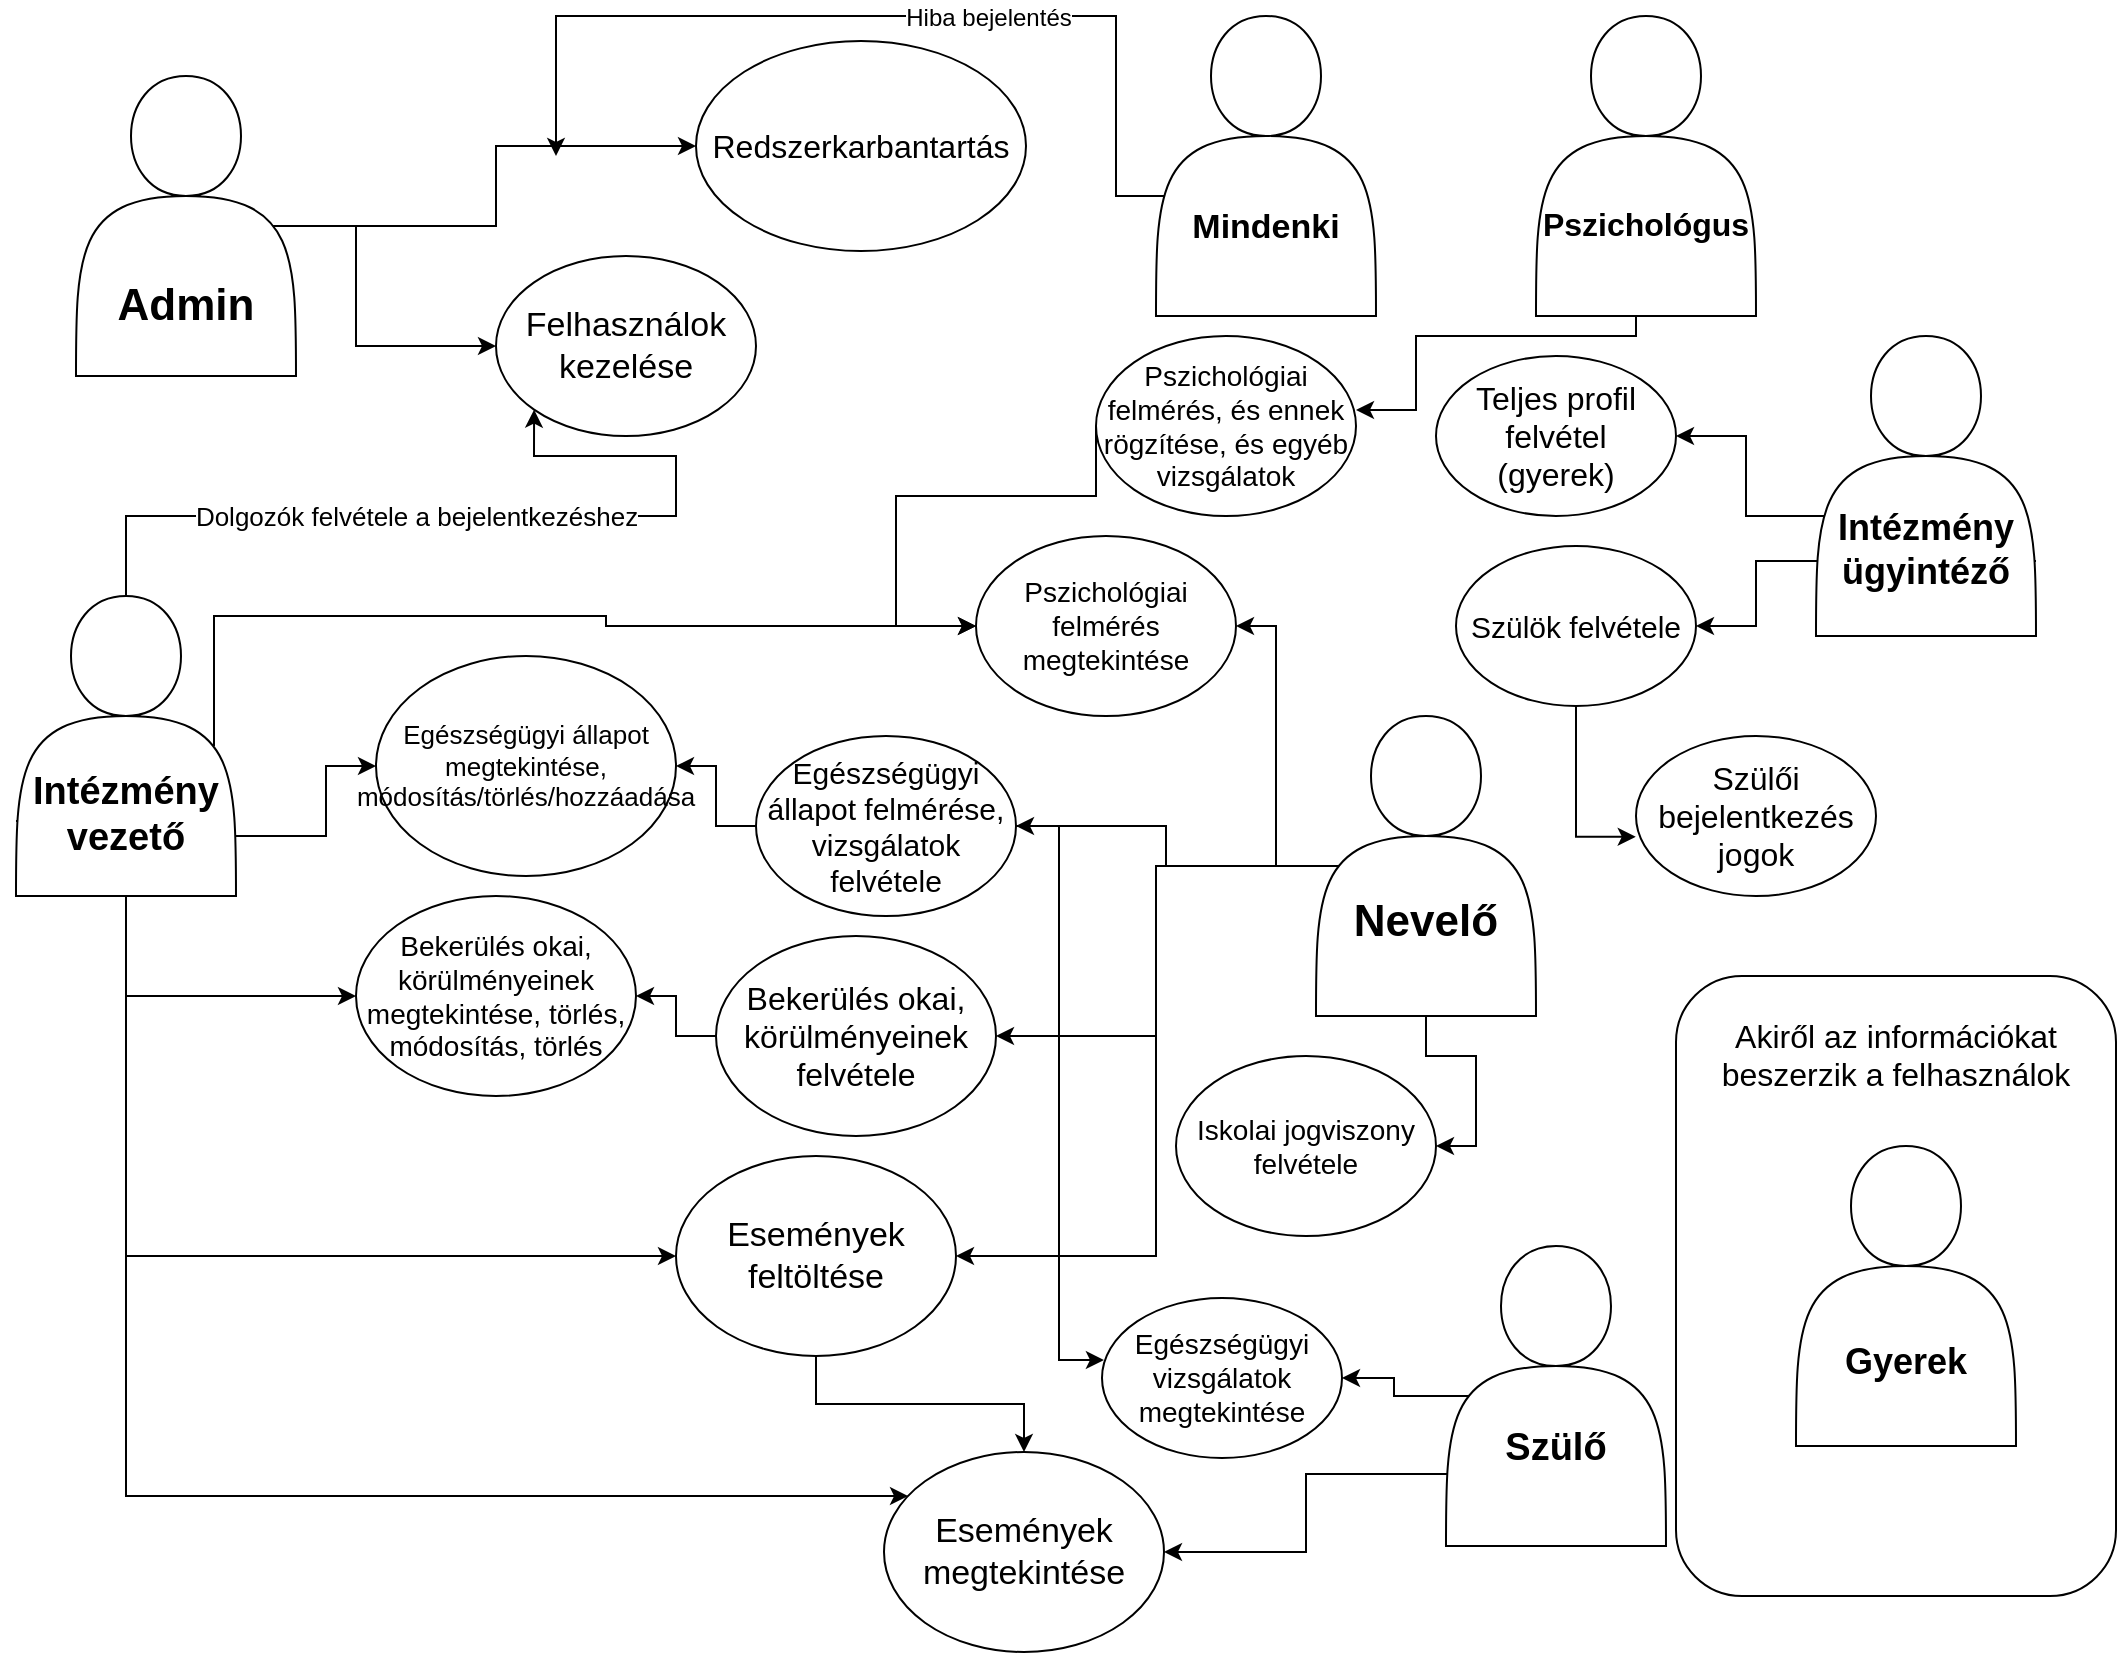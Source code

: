 <mxfile version="12.9.9" type="device"><diagram name="Page-1" id="9f46799a-70d6-7492-0946-bef42562c5a5"><mxGraphModel dx="1038" dy="575" grid="0" gridSize="10" guides="1" tooltips="1" connect="1" arrows="1" fold="1" page="1" pageScale="1" pageWidth="1100" pageHeight="850" background="#ffffff" math="0" shadow="0"><root><mxCell id="0"/><mxCell id="1" parent="0"/><mxCell id="rruDYz0mUYvQkWBW6Gez-19" style="edgeStyle=orthogonalEdgeStyle;rounded=0;orthogonalLoop=1;jettySize=auto;html=1;entryX=0;entryY=0.5;entryDx=0;entryDy=0;exitX=0.5;exitY=0.6;exitDx=0;exitDy=0;exitPerimeter=0;" parent="1" source="rruDYz0mUYvQkWBW6Gez-1" target="rruDYz0mUYvQkWBW6Gez-4" edge="1"><mxGeometry relative="1" as="geometry"><Array as="points"><mxPoint x="115" y="125"/><mxPoint x="200" y="125"/><mxPoint x="200" y="185"/></Array></mxGeometry></mxCell><mxCell id="rruDYz0mUYvQkWBW6Gez-29" style="edgeStyle=orthogonalEdgeStyle;rounded=0;orthogonalLoop=1;jettySize=auto;html=1;" parent="1" source="rruDYz0mUYvQkWBW6Gez-1" target="rruDYz0mUYvQkWBW6Gez-28" edge="1"><mxGeometry relative="1" as="geometry"/></mxCell><mxCell id="rruDYz0mUYvQkWBW6Gez-1" value="&lt;div style=&quot;font-size: 22px&quot;&gt;&lt;b&gt;&lt;font style=&quot;font-size: 22px&quot;&gt;&lt;br&gt;&lt;/font&gt;&lt;/b&gt;&lt;/div&gt;&lt;div style=&quot;font-size: 22px&quot;&gt;&lt;b&gt;&lt;font style=&quot;font-size: 22px&quot;&gt;&lt;br&gt;&lt;/font&gt;&lt;/b&gt;&lt;/div&gt;&lt;div style=&quot;font-size: 22px&quot;&gt;&lt;b&gt;&lt;font style=&quot;font-size: 22px&quot;&gt;&lt;br&gt;&lt;/font&gt;&lt;/b&gt;&lt;/div&gt;&lt;div style=&quot;font-size: 22px&quot;&gt;&lt;b&gt;&lt;font style=&quot;font-size: 22px&quot;&gt;Admin&lt;/font&gt;&lt;/b&gt;&lt;/div&gt;" style="shape=actor;whiteSpace=wrap;html=1;" parent="1" vertex="1"><mxGeometry x="60" y="50" width="110" height="150" as="geometry"/></mxCell><mxCell id="rruDYz0mUYvQkWBW6Gez-4" value="&lt;font style=&quot;font-size: 17px&quot;&gt;Felhasználok kezelése&lt;br&gt;&lt;/font&gt;" style="ellipse;whiteSpace=wrap;html=1;" parent="1" vertex="1"><mxGeometry x="270" y="140" width="130" height="90" as="geometry"/></mxCell><mxCell id="rruDYz0mUYvQkWBW6Gez-18" style="edgeStyle=orthogonalEdgeStyle;rounded=0;orthogonalLoop=1;jettySize=auto;html=1;exitX=0.5;exitY=0;exitDx=0;exitDy=0;entryX=0;entryY=1;entryDx=0;entryDy=0;" parent="1" source="rruDYz0mUYvQkWBW6Gez-7" target="rruDYz0mUYvQkWBW6Gez-4" edge="1"><mxGeometry relative="1" as="geometry"><Array as="points"><mxPoint x="85" y="270"/><mxPoint x="360" y="270"/><mxPoint x="360" y="240"/><mxPoint x="289" y="240"/></Array></mxGeometry></mxCell><mxCell id="cDDiEZMQ-LVynPrNzivx-14" value="&lt;div&gt;Dolgozók felvétele a bejelentkezéshez&lt;/div&gt;" style="text;html=1;align=center;verticalAlign=middle;resizable=0;points=[];labelBackgroundColor=#ffffff;fontSize=13;" parent="rruDYz0mUYvQkWBW6Gez-18" vertex="1" connectable="0"><mxGeometry x="-0.092" relative="1" as="geometry"><mxPoint x="-15" as="offset"/></mxGeometry></mxCell><mxCell id="Gj9OQsA0t9_mUZ2QWA8k-12" style="edgeStyle=orthogonalEdgeStyle;rounded=0;orthogonalLoop=1;jettySize=auto;html=1;entryX=0;entryY=0.5;entryDx=0;entryDy=0;exitX=0;exitY=0.75;exitDx=0;exitDy=0;" parent="1" source="rruDYz0mUYvQkWBW6Gez-7" target="Gj9OQsA0t9_mUZ2QWA8k-8" edge="1"><mxGeometry relative="1" as="geometry"><Array as="points"><mxPoint x="50" y="423"/><mxPoint x="50" y="430"/><mxPoint x="185" y="430"/><mxPoint x="185" y="395"/></Array></mxGeometry></mxCell><mxCell id="Gj9OQsA0t9_mUZ2QWA8k-13" style="edgeStyle=orthogonalEdgeStyle;rounded=0;orthogonalLoop=1;jettySize=auto;html=1;exitX=0.5;exitY=1;exitDx=0;exitDy=0;" parent="1" source="rruDYz0mUYvQkWBW6Gez-7" target="Gj9OQsA0t9_mUZ2QWA8k-9" edge="1"><mxGeometry relative="1" as="geometry"/></mxCell><mxCell id="Gj9OQsA0t9_mUZ2QWA8k-14" style="edgeStyle=orthogonalEdgeStyle;rounded=0;orthogonalLoop=1;jettySize=auto;html=1;entryX=0;entryY=0.5;entryDx=0;entryDy=0;" parent="1" source="rruDYz0mUYvQkWBW6Gez-7" target="rruDYz0mUYvQkWBW6Gez-13" edge="1"><mxGeometry relative="1" as="geometry"><mxPoint x="110" y="810" as="targetPoint"/><Array as="points"><mxPoint x="85" y="640"/></Array></mxGeometry></mxCell><mxCell id="Gj9OQsA0t9_mUZ2QWA8k-15" style="edgeStyle=orthogonalEdgeStyle;rounded=0;orthogonalLoop=1;jettySize=auto;html=1;" parent="1" source="rruDYz0mUYvQkWBW6Gez-7" target="rruDYz0mUYvQkWBW6Gez-15" edge="1"><mxGeometry relative="1" as="geometry"><mxPoint x="130" y="774" as="targetPoint"/><Array as="points"><mxPoint x="85" y="760"/></Array></mxGeometry></mxCell><mxCell id="cDDiEZMQ-LVynPrNzivx-1" style="edgeStyle=orthogonalEdgeStyle;rounded=0;orthogonalLoop=1;jettySize=auto;html=1;entryX=0;entryY=0.5;entryDx=0;entryDy=0;exitX=0.9;exitY=0.5;exitDx=0;exitDy=0;exitPerimeter=0;" parent="1" source="rruDYz0mUYvQkWBW6Gez-7" target="Gj9OQsA0t9_mUZ2QWA8k-4" edge="1"><mxGeometry relative="1" as="geometry"><Array as="points"><mxPoint x="129" y="320"/><mxPoint x="325" y="320"/><mxPoint x="325" y="325"/></Array></mxGeometry></mxCell><mxCell id="rruDYz0mUYvQkWBW6Gez-7" value="&lt;div style=&quot;font-size: 19px&quot;&gt;&lt;b&gt;&lt;font style=&quot;font-size: 19px&quot;&gt;&lt;br&gt;&lt;/font&gt;&lt;/b&gt;&lt;/div&gt;&lt;div style=&quot;font-size: 19px&quot;&gt;&lt;b&gt;&lt;font style=&quot;font-size: 19px&quot;&gt;&lt;br&gt;&lt;/font&gt;&lt;/b&gt;&lt;/div&gt;&lt;div style=&quot;font-size: 19px&quot;&gt;&lt;b&gt;&lt;font style=&quot;font-size: 19px&quot;&gt;&lt;br&gt;&lt;/font&gt;&lt;/b&gt;&lt;/div&gt;&lt;div style=&quot;font-size: 19px&quot;&gt;&lt;b&gt;&lt;font style=&quot;font-size: 19px&quot;&gt;Intézmény vezető&lt;/font&gt;&lt;/b&gt;&lt;/div&gt;" style="shape=actor;whiteSpace=wrap;html=1;" parent="1" vertex="1"><mxGeometry x="30" y="310" width="110" height="150" as="geometry"/></mxCell><mxCell id="rruDYz0mUYvQkWBW6Gez-21" style="edgeStyle=orthogonalEdgeStyle;rounded=0;orthogonalLoop=1;jettySize=auto;html=1;entryX=1;entryY=0.411;entryDx=0;entryDy=0;exitX=0.5;exitY=0.533;exitDx=0;exitDy=0;exitPerimeter=0;entryPerimeter=0;" parent="1" source="rruDYz0mUYvQkWBW6Gez-8" target="rruDYz0mUYvQkWBW6Gez-9" edge="1"><mxGeometry relative="1" as="geometry"><Array as="points"><mxPoint x="840" y="100"/><mxPoint x="840" y="180"/><mxPoint x="730" y="180"/><mxPoint x="730" y="217"/></Array></mxGeometry></mxCell><mxCell id="rruDYz0mUYvQkWBW6Gez-8" value="&lt;div style=&quot;font-size: 16px&quot;&gt;&lt;b&gt;&lt;font style=&quot;font-size: 16px&quot;&gt;&lt;span&gt;&lt;br&gt;&lt;/span&gt;&lt;/font&gt;&lt;/b&gt;&lt;/div&gt;&lt;div style=&quot;font-size: 16px&quot;&gt;&lt;b&gt;&lt;font style=&quot;font-size: 16px&quot;&gt;&lt;span&gt;&lt;br&gt;&lt;/span&gt;&lt;/font&gt;&lt;/b&gt;&lt;/div&gt;&lt;div style=&quot;font-size: 16px&quot;&gt;&lt;b&gt;&lt;font style=&quot;font-size: 16px&quot;&gt;&lt;span&gt;&lt;br&gt;&lt;/span&gt;&lt;/font&gt;&lt;/b&gt;&lt;/div&gt;&lt;div style=&quot;font-size: 16px&quot;&gt;&lt;b&gt;&lt;font style=&quot;font-size: 16px&quot;&gt;&lt;span&gt;Pszichológus&lt;/span&gt;&lt;/font&gt;&lt;/b&gt;&lt;/div&gt;" style="shape=actor;whiteSpace=wrap;html=1;" parent="1" vertex="1"><mxGeometry x="790" y="20" width="110" height="150" as="geometry"/></mxCell><mxCell id="Gj9OQsA0t9_mUZ2QWA8k-5" style="edgeStyle=orthogonalEdgeStyle;rounded=0;orthogonalLoop=1;jettySize=auto;html=1;entryX=0;entryY=0.5;entryDx=0;entryDy=0;exitX=0;exitY=0.5;exitDx=0;exitDy=0;" parent="1" source="rruDYz0mUYvQkWBW6Gez-9" target="Gj9OQsA0t9_mUZ2QWA8k-4" edge="1"><mxGeometry relative="1" as="geometry"><Array as="points"><mxPoint x="570" y="260"/><mxPoint x="470" y="260"/><mxPoint x="470" y="325"/></Array></mxGeometry></mxCell><mxCell id="rruDYz0mUYvQkWBW6Gez-9" value="&lt;font style=&quot;font-size: 14px&quot;&gt;&lt;span&gt;Pszichológiai felmérés, és ennek rögzítése, és egyéb vizsgálatok&lt;br&gt;&lt;/span&gt;&lt;/font&gt;" style="ellipse;whiteSpace=wrap;html=1;" parent="1" vertex="1"><mxGeometry x="570" y="180" width="130" height="90" as="geometry"/></mxCell><mxCell id="cDDiEZMQ-LVynPrNzivx-7" style="edgeStyle=orthogonalEdgeStyle;rounded=0;orthogonalLoop=1;jettySize=auto;html=1;fontSize=16;exitX=0.9;exitY=0.5;exitDx=0;exitDy=0;exitPerimeter=0;" parent="1" source="rruDYz0mUYvQkWBW6Gez-10" target="rruDYz0mUYvQkWBW6Gez-11" edge="1"><mxGeometry relative="1" as="geometry"/></mxCell><mxCell id="cDDiEZMQ-LVynPrNzivx-8" style="edgeStyle=orthogonalEdgeStyle;rounded=0;orthogonalLoop=1;jettySize=auto;html=1;fontSize=16;" parent="1" source="rruDYz0mUYvQkWBW6Gez-10" target="Gj9OQsA0t9_mUZ2QWA8k-4" edge="1"><mxGeometry relative="1" as="geometry"/></mxCell><mxCell id="cDDiEZMQ-LVynPrNzivx-9" style="edgeStyle=orthogonalEdgeStyle;rounded=0;orthogonalLoop=1;jettySize=auto;html=1;fontSize=16;" parent="1" source="rruDYz0mUYvQkWBW6Gez-10" target="rruDYz0mUYvQkWBW6Gez-12" edge="1"><mxGeometry relative="1" as="geometry"/></mxCell><mxCell id="cDDiEZMQ-LVynPrNzivx-10" style="edgeStyle=orthogonalEdgeStyle;rounded=0;orthogonalLoop=1;jettySize=auto;html=1;entryX=1;entryY=0.5;entryDx=0;entryDy=0;fontSize=16;" parent="1" source="rruDYz0mUYvQkWBW6Gez-10" target="rruDYz0mUYvQkWBW6Gez-13" edge="1"><mxGeometry relative="1" as="geometry"><Array as="points"><mxPoint x="600" y="445"/><mxPoint x="600" y="640"/></Array></mxGeometry></mxCell><mxCell id="cDDiEZMQ-LVynPrNzivx-13" style="edgeStyle=orthogonalEdgeStyle;rounded=0;orthogonalLoop=1;jettySize=auto;html=1;entryX=1;entryY=0.5;entryDx=0;entryDy=0;fontSize=16;" parent="1" source="rruDYz0mUYvQkWBW6Gez-10" target="cDDiEZMQ-LVynPrNzivx-12" edge="1"><mxGeometry relative="1" as="geometry"/></mxCell><mxCell id="rruDYz0mUYvQkWBW6Gez-10" value="&lt;b&gt;&lt;br&gt;&lt;/b&gt;&lt;div&gt;&lt;b&gt;&lt;br&gt;&lt;/b&gt;&lt;/div&gt;&lt;div&gt;&lt;b&gt;&lt;font style=&quot;font-size: 22px&quot;&gt;&lt;br&gt;&lt;/font&gt;&lt;/b&gt;&lt;/div&gt;&lt;div&gt;&lt;b&gt;&lt;font style=&quot;font-size: 22px&quot;&gt;Nevelő&lt;/font&gt;&lt;/b&gt;&lt;/div&gt;" style="shape=actor;whiteSpace=wrap;html=1;" parent="1" vertex="1"><mxGeometry x="680" y="370" width="110" height="150" as="geometry"/></mxCell><mxCell id="Gj9OQsA0t9_mUZ2QWA8k-10" style="edgeStyle=orthogonalEdgeStyle;rounded=0;orthogonalLoop=1;jettySize=auto;html=1;entryX=1;entryY=0.5;entryDx=0;entryDy=0;" parent="1" source="rruDYz0mUYvQkWBW6Gez-11" target="Gj9OQsA0t9_mUZ2QWA8k-8" edge="1"><mxGeometry relative="1" as="geometry"/></mxCell><mxCell id="mOFuee-bH7GX1VLWduQn-6" style="edgeStyle=orthogonalEdgeStyle;rounded=0;orthogonalLoop=1;jettySize=auto;html=1;entryX=0.008;entryY=0.388;entryDx=0;entryDy=0;entryPerimeter=0;fontSize=14;" edge="1" parent="1" source="rruDYz0mUYvQkWBW6Gez-11" target="mOFuee-bH7GX1VLWduQn-1"><mxGeometry relative="1" as="geometry"/></mxCell><mxCell id="rruDYz0mUYvQkWBW6Gez-11" value="&lt;font style=&quot;font-size: 15px&quot;&gt;Egészségügyi állapot felmérése, vizsgálatok felvétele&lt;br&gt;&lt;/font&gt;" style="ellipse;whiteSpace=wrap;html=1;" parent="1" vertex="1"><mxGeometry x="400" y="380" width="130" height="90" as="geometry"/></mxCell><mxCell id="Gj9OQsA0t9_mUZ2QWA8k-11" style="edgeStyle=orthogonalEdgeStyle;rounded=0;orthogonalLoop=1;jettySize=auto;html=1;" parent="1" source="rruDYz0mUYvQkWBW6Gez-12" target="Gj9OQsA0t9_mUZ2QWA8k-9" edge="1"><mxGeometry relative="1" as="geometry"/></mxCell><mxCell id="rruDYz0mUYvQkWBW6Gez-12" value="&lt;font style=&quot;font-size: 16px&quot;&gt;Bekerülés okai, körülményeinek felvétele&lt;/font&gt;" style="ellipse;whiteSpace=wrap;html=1;" parent="1" vertex="1"><mxGeometry x="380" y="480" width="140" height="100" as="geometry"/></mxCell><mxCell id="rruDYz0mUYvQkWBW6Gez-30" style="edgeStyle=orthogonalEdgeStyle;rounded=0;orthogonalLoop=1;jettySize=auto;html=1;exitX=0.5;exitY=1;exitDx=0;exitDy=0;entryX=0.5;entryY=0;entryDx=0;entryDy=0;" parent="1" source="rruDYz0mUYvQkWBW6Gez-13" target="rruDYz0mUYvQkWBW6Gez-15" edge="1"><mxGeometry relative="1" as="geometry"/></mxCell><mxCell id="rruDYz0mUYvQkWBW6Gez-13" value="&lt;font style=&quot;font-size: 17px&quot;&gt;Események feltöltése&lt;br&gt;&lt;/font&gt;" style="ellipse;whiteSpace=wrap;html=1;" parent="1" vertex="1"><mxGeometry x="360" y="590" width="140" height="100" as="geometry"/></mxCell><mxCell id="rruDYz0mUYvQkWBW6Gez-25" style="edgeStyle=orthogonalEdgeStyle;rounded=0;orthogonalLoop=1;jettySize=auto;html=1;entryX=1;entryY=0.5;entryDx=0;entryDy=0;exitX=0.636;exitY=0.5;exitDx=0;exitDy=0;exitPerimeter=0;" parent="1" source="rruDYz0mUYvQkWBW6Gez-14" target="rruDYz0mUYvQkWBW6Gez-15" edge="1"><mxGeometry relative="1" as="geometry"><Array as="points"><mxPoint x="815" y="749"/><mxPoint x="675" y="749"/><mxPoint x="675" y="788"/></Array></mxGeometry></mxCell><mxCell id="mOFuee-bH7GX1VLWduQn-5" style="edgeStyle=orthogonalEdgeStyle;rounded=0;orthogonalLoop=1;jettySize=auto;html=1;fontSize=14;exitX=0.9;exitY=0.5;exitDx=0;exitDy=0;exitPerimeter=0;" edge="1" parent="1" source="rruDYz0mUYvQkWBW6Gez-14" target="mOFuee-bH7GX1VLWduQn-1"><mxGeometry relative="1" as="geometry"/></mxCell><mxCell id="rruDYz0mUYvQkWBW6Gez-14" value="&lt;b&gt;&lt;br&gt;&lt;/b&gt;&lt;div&gt;&lt;b&gt;&lt;br&gt;&lt;/b&gt;&lt;/div&gt;&lt;div&gt;&lt;b&gt;&lt;font style=&quot;font-size: 19px&quot;&gt;&lt;br&gt;&lt;/font&gt;&lt;/b&gt;&lt;/div&gt;&lt;div&gt;&lt;b&gt;&lt;font style=&quot;font-size: 19px&quot;&gt;Szülő&lt;/font&gt;&lt;/b&gt;&lt;/div&gt;" style="shape=actor;whiteSpace=wrap;html=1;" parent="1" vertex="1"><mxGeometry x="745" y="635" width="110" height="150" as="geometry"/></mxCell><mxCell id="rruDYz0mUYvQkWBW6Gez-15" value="&lt;font style=&quot;font-size: 17px&quot;&gt;Események megtekintése&lt;br&gt;&lt;/font&gt;" style="ellipse;whiteSpace=wrap;html=1;" parent="1" vertex="1"><mxGeometry x="464" y="738" width="140" height="100" as="geometry"/></mxCell><mxCell id="rruDYz0mUYvQkWBW6Gez-28" value="&lt;font style=&quot;font-size: 16px&quot;&gt;Redszerkarbantartás&lt;/font&gt;" style="ellipse;whiteSpace=wrap;html=1;" parent="1" vertex="1"><mxGeometry x="370" y="32.5" width="165" height="105" as="geometry"/></mxCell><mxCell id="rruDYz0mUYvQkWBW6Gez-33" style="edgeStyle=orthogonalEdgeStyle;rounded=0;orthogonalLoop=1;jettySize=auto;html=1;entryX=1;entryY=0.5;entryDx=0;entryDy=0;exitX=0.909;exitY=0.6;exitDx=0;exitDy=0;exitPerimeter=0;" parent="1" source="rruDYz0mUYvQkWBW6Gez-31" target="rruDYz0mUYvQkWBW6Gez-32" edge="1"><mxGeometry relative="1" as="geometry"/></mxCell><mxCell id="cDDiEZMQ-LVynPrNzivx-3" style="edgeStyle=orthogonalEdgeStyle;rounded=0;orthogonalLoop=1;jettySize=auto;html=1;exitX=1;exitY=0.75;exitDx=0;exitDy=0;entryX=1;entryY=0.5;entryDx=0;entryDy=0;" parent="1" source="rruDYz0mUYvQkWBW6Gez-31" target="cDDiEZMQ-LVynPrNzivx-2" edge="1"><mxGeometry relative="1" as="geometry"><Array as="points"><mxPoint x="900" y="292"/><mxPoint x="900" y="325"/></Array></mxGeometry></mxCell><mxCell id="rruDYz0mUYvQkWBW6Gez-31" value="&lt;div&gt;&lt;b&gt;&lt;font style=&quot;font-size: 18px&quot;&gt;&lt;br&gt;&lt;/font&gt;&lt;/b&gt;&lt;/div&gt;&lt;div&gt;&lt;b&gt;&lt;font style=&quot;font-size: 18px&quot;&gt;&lt;br&gt;&lt;/font&gt;&lt;/b&gt;&lt;/div&gt;&lt;div&gt;&lt;b&gt;&lt;font style=&quot;font-size: 18px&quot;&gt;&lt;br&gt;&lt;/font&gt;&lt;/b&gt;&lt;/div&gt;&lt;div&gt;&lt;b&gt;&lt;font style=&quot;font-size: 18px&quot;&gt;Intézmény ügyintéző&lt;/font&gt;&lt;/b&gt;&lt;/div&gt;" style="shape=actor;whiteSpace=wrap;html=1;" parent="1" vertex="1"><mxGeometry x="930" y="180" width="110" height="150" as="geometry"/></mxCell><mxCell id="rruDYz0mUYvQkWBW6Gez-32" value="&lt;font style=&quot;font-size: 16px&quot;&gt;Teljes profil felvétel &lt;br&gt;(gyerek)&lt;br&gt;&lt;/font&gt;" style="ellipse;whiteSpace=wrap;html=1;" parent="1" vertex="1"><mxGeometry x="740" y="190" width="120" height="80" as="geometry"/></mxCell><mxCell id="rruDYz0mUYvQkWBW6Gez-36" value="&lt;div&gt;&lt;font style=&quot;font-size: 16px&quot;&gt;Akiről az információkat beszerzik a felhasználok&lt;/font&gt;&lt;/div&gt;&lt;div&gt;&lt;br&gt;&lt;/div&gt;&lt;div&gt;&lt;br&gt;&lt;/div&gt;&lt;div&gt;&lt;br&gt;&lt;/div&gt;&lt;div&gt;&lt;br&gt;&lt;/div&gt;&lt;div&gt;&lt;br&gt;&lt;/div&gt;&lt;div&gt;&lt;br&gt;&lt;/div&gt;&lt;div&gt;&lt;br&gt;&lt;/div&gt;&lt;div&gt;&lt;br&gt;&lt;/div&gt;&lt;div&gt;&lt;br&gt;&lt;/div&gt;&lt;div&gt;&lt;br&gt;&lt;/div&gt;&lt;div&gt;&lt;br&gt;&lt;/div&gt;&lt;div&gt;&lt;br&gt;&lt;/div&gt;&lt;div&gt;&lt;br&gt;&lt;/div&gt;&lt;div&gt;&lt;br&gt;&lt;/div&gt;&lt;div&gt;&lt;br&gt;&lt;/div&gt;&lt;div&gt;&lt;br&gt;&lt;/div&gt;" style="rounded=1;whiteSpace=wrap;html=1;" parent="1" vertex="1"><mxGeometry x="860" y="500" width="220" height="310" as="geometry"/></mxCell><mxCell id="rruDYz0mUYvQkWBW6Gez-16" value="&lt;b&gt;&lt;br&gt;&lt;/b&gt;&lt;div&gt;&lt;b&gt;&lt;br&gt;&lt;/b&gt;&lt;/div&gt;&lt;div&gt;&lt;b&gt;&lt;font style=&quot;font-size: 16px&quot;&gt;&lt;br&gt;&lt;/font&gt;&lt;/b&gt;&lt;/div&gt;&lt;div&gt;&lt;b&gt;&lt;font style=&quot;font-size: 16px&quot;&gt;&lt;br&gt;&lt;/font&gt;&lt;/b&gt;&lt;/div&gt;&lt;div&gt;&lt;b&gt;&lt;font style=&quot;font-size: 18px&quot;&gt;Gyerek&lt;/font&gt;&lt;/b&gt;&lt;/div&gt;" style="shape=actor;whiteSpace=wrap;html=1;" parent="1" vertex="1"><mxGeometry x="920" y="585" width="110" height="150" as="geometry"/></mxCell><mxCell id="Gj9OQsA0t9_mUZ2QWA8k-2" style="edgeStyle=orthogonalEdgeStyle;rounded=0;orthogonalLoop=1;jettySize=auto;html=1;exitX=0.5;exitY=1;exitDx=0;exitDy=0;" parent="1" source="Gj9OQsA0t9_mUZ2QWA8k-1" edge="1"><mxGeometry relative="1" as="geometry"><mxPoint x="300" y="90" as="targetPoint"/><Array as="points"><mxPoint x="655" y="138"/><mxPoint x="680" y="138"/><mxPoint x="680" y="110"/><mxPoint x="580" y="110"/><mxPoint x="580" y="20"/><mxPoint x="300" y="20"/></Array></mxGeometry></mxCell><mxCell id="Gj9OQsA0t9_mUZ2QWA8k-3" value="Hiba bejelentés" style="text;html=1;align=center;verticalAlign=middle;resizable=0;points=[];labelBackgroundColor=#ffffff;" parent="Gj9OQsA0t9_mUZ2QWA8k-2" vertex="1" connectable="0"><mxGeometry x="0.085" y="1" relative="1" as="geometry"><mxPoint as="offset"/></mxGeometry></mxCell><mxCell id="Gj9OQsA0t9_mUZ2QWA8k-1" value="&lt;div style=&quot;font-size: 17px&quot;&gt;&lt;b&gt;&lt;font style=&quot;font-size: 17px&quot;&gt;&lt;br&gt;&lt;/font&gt;&lt;/b&gt;&lt;/div&gt;&lt;div style=&quot;font-size: 17px&quot;&gt;&lt;b&gt;&lt;font style=&quot;font-size: 17px&quot;&gt;&lt;br&gt;&lt;/font&gt;&lt;/b&gt;&lt;/div&gt;&lt;div style=&quot;font-size: 17px&quot;&gt;&lt;b&gt;&lt;font style=&quot;font-size: 17px&quot;&gt;&lt;br&gt;&lt;/font&gt;&lt;/b&gt;&lt;/div&gt;&lt;div style=&quot;font-size: 17px&quot;&gt;&lt;b&gt;&lt;font style=&quot;font-size: 17px&quot;&gt;Mindenki&lt;/font&gt;&lt;/b&gt;&lt;/div&gt;" style="shape=actor;whiteSpace=wrap;html=1;" parent="1" vertex="1"><mxGeometry x="600" y="20" width="110" height="150" as="geometry"/></mxCell><mxCell id="Gj9OQsA0t9_mUZ2QWA8k-4" value="&lt;font style=&quot;font-size: 14px&quot;&gt;&lt;span&gt;Pszichológiai felmérés megtekintése&lt;br&gt;&lt;/span&gt;&lt;/font&gt;" style="ellipse;whiteSpace=wrap;html=1;" parent="1" vertex="1"><mxGeometry x="510" y="280" width="130" height="90" as="geometry"/></mxCell><mxCell id="Gj9OQsA0t9_mUZ2QWA8k-8" value="&lt;font style=&quot;font-size: 13px;&quot;&gt;Egészségügyi állapot megtekintése, módosítás/törlés/hozzáadása&lt;br style=&quot;font-size: 13px;&quot;&gt;&lt;/font&gt;" style="ellipse;whiteSpace=wrap;html=1;fontSize=13;" parent="1" vertex="1"><mxGeometry x="210" y="340" width="150" height="110" as="geometry"/></mxCell><mxCell id="Gj9OQsA0t9_mUZ2QWA8k-9" value="&lt;font style=&quot;font-size: 14px;&quot;&gt;Bekerülés okai, körülményeinek megtekintése, törlés, módosítás, törlés&lt;br style=&quot;font-size: 14px;&quot;&gt;&lt;/font&gt;" style="ellipse;whiteSpace=wrap;html=1;fontSize=14;" parent="1" vertex="1"><mxGeometry x="200" y="460" width="140" height="100" as="geometry"/></mxCell><mxCell id="cDDiEZMQ-LVynPrNzivx-15" style="edgeStyle=orthogonalEdgeStyle;rounded=0;orthogonalLoop=1;jettySize=auto;html=1;entryX=-0.001;entryY=0.63;entryDx=0;entryDy=0;entryPerimeter=0;fontSize=13;" parent="1" source="cDDiEZMQ-LVynPrNzivx-2" target="cDDiEZMQ-LVynPrNzivx-5" edge="1"><mxGeometry relative="1" as="geometry"/></mxCell><mxCell id="cDDiEZMQ-LVynPrNzivx-2" value="Szülök felvétele" style="ellipse;whiteSpace=wrap;html=1;fontSize=15;" parent="1" vertex="1"><mxGeometry x="750" y="285" width="120" height="80" as="geometry"/></mxCell><mxCell id="cDDiEZMQ-LVynPrNzivx-5" value="Szülői bejelentkezés jogok" style="ellipse;whiteSpace=wrap;html=1;fontSize=16;" parent="1" vertex="1"><mxGeometry x="840" y="380" width="120" height="80" as="geometry"/></mxCell><mxCell id="cDDiEZMQ-LVynPrNzivx-12" value="Iskolai jogviszony felvétele" style="ellipse;whiteSpace=wrap;html=1;fontSize=14;" parent="1" vertex="1"><mxGeometry x="610" y="540" width="130" height="90" as="geometry"/></mxCell><mxCell id="mOFuee-bH7GX1VLWduQn-1" value="Egészségügyi vizsgálatok megtekintése" style="ellipse;whiteSpace=wrap;html=1;fontSize=14;" vertex="1" parent="1"><mxGeometry x="573" y="661" width="120" height="80" as="geometry"/></mxCell></root></mxGraphModel></diagram></mxfile>